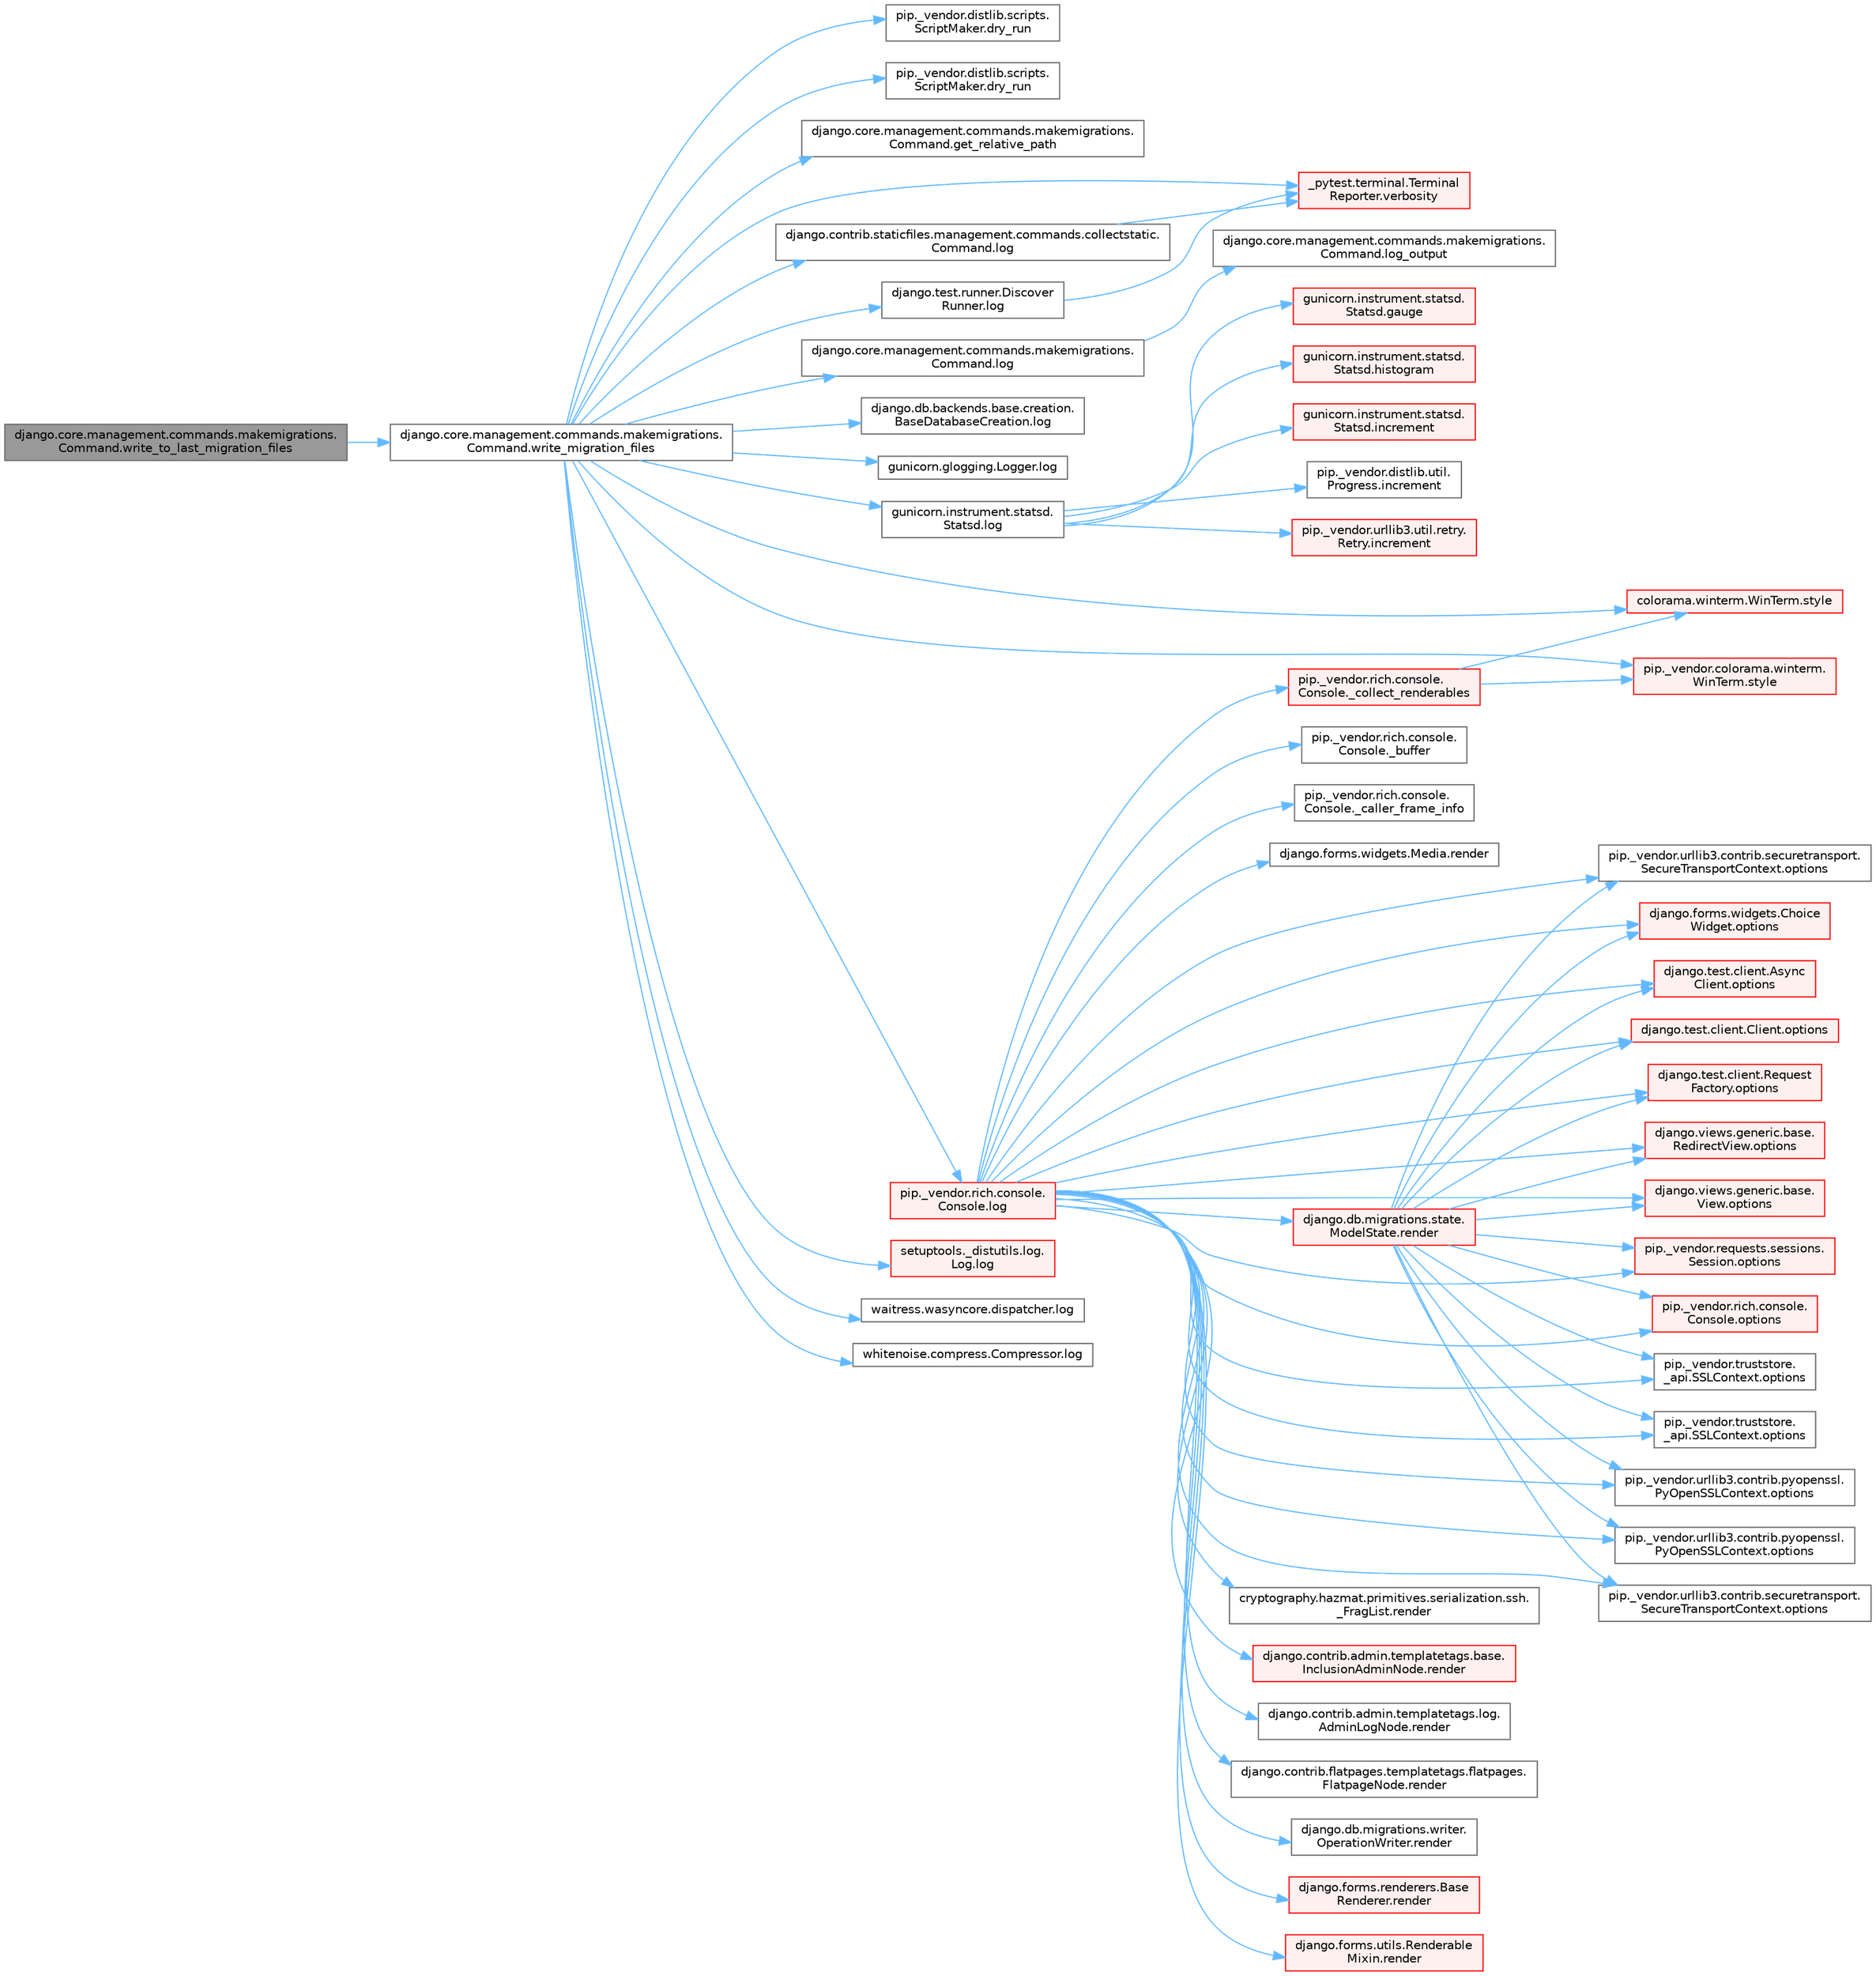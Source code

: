 digraph "django.core.management.commands.makemigrations.Command.write_to_last_migration_files"
{
 // LATEX_PDF_SIZE
  bgcolor="transparent";
  edge [fontname=Helvetica,fontsize=10,labelfontname=Helvetica,labelfontsize=10];
  node [fontname=Helvetica,fontsize=10,shape=box,height=0.2,width=0.4];
  rankdir="LR";
  Node1 [id="Node000001",label="django.core.management.commands.makemigrations.\lCommand.write_to_last_migration_files",height=0.2,width=0.4,color="gray40", fillcolor="grey60", style="filled", fontcolor="black",tooltip=" "];
  Node1 -> Node2 [id="edge1_Node000001_Node000002",color="steelblue1",style="solid",tooltip=" "];
  Node2 [id="Node000002",label="django.core.management.commands.makemigrations.\lCommand.write_migration_files",height=0.2,width=0.4,color="grey40", fillcolor="white", style="filled",URL="$classdjango_1_1core_1_1management_1_1commands_1_1makemigrations_1_1_command.html#aeac8f47f9b4868d53a5d3b314fc9473b",tooltip=" "];
  Node2 -> Node3 [id="edge2_Node000002_Node000003",color="steelblue1",style="solid",tooltip=" "];
  Node3 [id="Node000003",label="pip._vendor.distlib.scripts.\lScriptMaker.dry_run",height=0.2,width=0.4,color="grey40", fillcolor="white", style="filled",URL="$classpip_1_1__vendor_1_1distlib_1_1scripts_1_1_script_maker.html#acd0b75b087e518fe8bca3b64ea083c92",tooltip=" "];
  Node2 -> Node4 [id="edge3_Node000002_Node000004",color="steelblue1",style="solid",tooltip=" "];
  Node4 [id="Node000004",label="pip._vendor.distlib.scripts.\lScriptMaker.dry_run",height=0.2,width=0.4,color="grey40", fillcolor="white", style="filled",URL="$classpip_1_1__vendor_1_1distlib_1_1scripts_1_1_script_maker.html#aa6b275f3771cc190673279c4bf52d220",tooltip=" "];
  Node2 -> Node5 [id="edge4_Node000002_Node000005",color="steelblue1",style="solid",tooltip=" "];
  Node5 [id="Node000005",label="django.core.management.commands.makemigrations.\lCommand.get_relative_path",height=0.2,width=0.4,color="grey40", fillcolor="white", style="filled",URL="$classdjango_1_1core_1_1management_1_1commands_1_1makemigrations_1_1_command.html#a65009d38cc33f46dbeb07617cc4737e6",tooltip=" "];
  Node2 -> Node6 [id="edge5_Node000002_Node000006",color="steelblue1",style="solid",tooltip=" "];
  Node6 [id="Node000006",label="django.contrib.staticfiles.management.commands.collectstatic.\lCommand.log",height=0.2,width=0.4,color="grey40", fillcolor="white", style="filled",URL="$classdjango_1_1contrib_1_1staticfiles_1_1management_1_1commands_1_1collectstatic_1_1_command.html#a0e93191b90ee0993e3286343d0b2de0e",tooltip=" "];
  Node6 -> Node7 [id="edge6_Node000006_Node000007",color="steelblue1",style="solid",tooltip=" "];
  Node7 [id="Node000007",label="_pytest.terminal.Terminal\lReporter.verbosity",height=0.2,width=0.4,color="red", fillcolor="#FFF0F0", style="filled",URL="$class__pytest_1_1terminal_1_1_terminal_reporter.html#a620047ffec9ba4f5cca84af25b3adbcf",tooltip=" "];
  Node2 -> Node10 [id="edge7_Node000002_Node000010",color="steelblue1",style="solid",tooltip=" "];
  Node10 [id="Node000010",label="django.core.management.commands.makemigrations.\lCommand.log",height=0.2,width=0.4,color="grey40", fillcolor="white", style="filled",URL="$classdjango_1_1core_1_1management_1_1commands_1_1makemigrations_1_1_command.html#a0409d121552878a7416460dba8274880",tooltip=" "];
  Node10 -> Node11 [id="edge8_Node000010_Node000011",color="steelblue1",style="solid",tooltip=" "];
  Node11 [id="Node000011",label="django.core.management.commands.makemigrations.\lCommand.log_output",height=0.2,width=0.4,color="grey40", fillcolor="white", style="filled",URL="$classdjango_1_1core_1_1management_1_1commands_1_1makemigrations_1_1_command.html#ad6cb5d402888250fc170034fdee93f6d",tooltip=" "];
  Node2 -> Node12 [id="edge9_Node000002_Node000012",color="steelblue1",style="solid",tooltip=" "];
  Node12 [id="Node000012",label="django.db.backends.base.creation.\lBaseDatabaseCreation.log",height=0.2,width=0.4,color="grey40", fillcolor="white", style="filled",URL="$classdjango_1_1db_1_1backends_1_1base_1_1creation_1_1_base_database_creation.html#ac297ec931db5ec68c271ec0d91be7183",tooltip=" "];
  Node2 -> Node13 [id="edge10_Node000002_Node000013",color="steelblue1",style="solid",tooltip=" "];
  Node13 [id="Node000013",label="django.test.runner.Discover\lRunner.log",height=0.2,width=0.4,color="grey40", fillcolor="white", style="filled",URL="$classdjango_1_1test_1_1runner_1_1_discover_runner.html#af5ad8e2895b3f0c5e0a6d7113199d641",tooltip=" "];
  Node13 -> Node7 [id="edge11_Node000013_Node000007",color="steelblue1",style="solid",tooltip=" "];
  Node2 -> Node14 [id="edge12_Node000002_Node000014",color="steelblue1",style="solid",tooltip=" "];
  Node14 [id="Node000014",label="gunicorn.glogging.Logger.log",height=0.2,width=0.4,color="grey40", fillcolor="white", style="filled",URL="$classgunicorn_1_1glogging_1_1_logger.html#ad6941dede526094643dd02c53c3449b0",tooltip=" "];
  Node2 -> Node15 [id="edge13_Node000002_Node000015",color="steelblue1",style="solid",tooltip=" "];
  Node15 [id="Node000015",label="gunicorn.instrument.statsd.\lStatsd.log",height=0.2,width=0.4,color="grey40", fillcolor="white", style="filled",URL="$classgunicorn_1_1instrument_1_1statsd_1_1_statsd.html#ab99145cf0b7c66dbcebcbdcbd44b4953",tooltip=" "];
  Node15 -> Node16 [id="edge14_Node000015_Node000016",color="steelblue1",style="solid",tooltip=" "];
  Node16 [id="Node000016",label="gunicorn.instrument.statsd.\lStatsd.gauge",height=0.2,width=0.4,color="red", fillcolor="#FFF0F0", style="filled",URL="$classgunicorn_1_1instrument_1_1statsd_1_1_statsd.html#a6cebc76ae769412dfb0f0a3ec727c50d",tooltip=" "];
  Node15 -> Node18 [id="edge15_Node000015_Node000018",color="steelblue1",style="solid",tooltip=" "];
  Node18 [id="Node000018",label="gunicorn.instrument.statsd.\lStatsd.histogram",height=0.2,width=0.4,color="red", fillcolor="#FFF0F0", style="filled",URL="$classgunicorn_1_1instrument_1_1statsd_1_1_statsd.html#adee3cb12a43f643cca3c9084d77285b4",tooltip=" "];
  Node15 -> Node19 [id="edge16_Node000015_Node000019",color="steelblue1",style="solid",tooltip=" "];
  Node19 [id="Node000019",label="gunicorn.instrument.statsd.\lStatsd.increment",height=0.2,width=0.4,color="red", fillcolor="#FFF0F0", style="filled",URL="$classgunicorn_1_1instrument_1_1statsd_1_1_statsd.html#a5527687726a051a5182ee13a842b08fd",tooltip=" "];
  Node15 -> Node20 [id="edge17_Node000015_Node000020",color="steelblue1",style="solid",tooltip=" "];
  Node20 [id="Node000020",label="pip._vendor.distlib.util.\lProgress.increment",height=0.2,width=0.4,color="grey40", fillcolor="white", style="filled",URL="$classpip_1_1__vendor_1_1distlib_1_1util_1_1_progress.html#a197ffd4ac8a74898742a6cde5b4c5466",tooltip=" "];
  Node15 -> Node21 [id="edge18_Node000015_Node000021",color="steelblue1",style="solid",tooltip=" "];
  Node21 [id="Node000021",label="pip._vendor.urllib3.util.retry.\lRetry.increment",height=0.2,width=0.4,color="red", fillcolor="#FFF0F0", style="filled",URL="$classpip_1_1__vendor_1_1urllib3_1_1util_1_1retry_1_1_retry.html#a88dd993ccb2ef4b2bfa9ad0571374b12",tooltip=" "];
  Node2 -> Node1124 [id="edge19_Node000002_Node001124",color="steelblue1",style="solid",tooltip=" "];
  Node1124 [id="Node001124",label="pip._vendor.rich.console.\lConsole.log",height=0.2,width=0.4,color="red", fillcolor="#FFF0F0", style="filled",URL="$classpip_1_1__vendor_1_1rich_1_1console_1_1_console.html#af9c77e39f9413fc2b134c60cfa23b0f1",tooltip=" "];
  Node1124 -> Node334 [id="edge20_Node001124_Node000334",color="steelblue1",style="solid",tooltip=" "];
  Node334 [id="Node000334",label="pip._vendor.rich.console.\lConsole._buffer",height=0.2,width=0.4,color="grey40", fillcolor="white", style="filled",URL="$classpip_1_1__vendor_1_1rich_1_1console_1_1_console.html#a51eaf031922c907e4085937b82f5564e",tooltip=" "];
  Node1124 -> Node1125 [id="edge21_Node001124_Node001125",color="steelblue1",style="solid",tooltip=" "];
  Node1125 [id="Node001125",label="pip._vendor.rich.console.\lConsole._caller_frame_info",height=0.2,width=0.4,color="grey40", fillcolor="white", style="filled",URL="$classpip_1_1__vendor_1_1rich_1_1console_1_1_console.html#ac43cb4290591af4f04cd264aa1fc1b0f",tooltip=" "];
  Node1124 -> Node335 [id="edge22_Node001124_Node000335",color="steelblue1",style="solid",tooltip=" "];
  Node335 [id="Node000335",label="pip._vendor.rich.console.\lConsole._collect_renderables",height=0.2,width=0.4,color="red", fillcolor="#FFF0F0", style="filled",URL="$classpip_1_1__vendor_1_1rich_1_1console_1_1_console.html#ab053dc750094e77e036523f6d2c14899",tooltip=" "];
  Node335 -> Node339 [id="edge23_Node000335_Node000339",color="steelblue1",style="solid",tooltip=" "];
  Node339 [id="Node000339",label="colorama.winterm.WinTerm.style",height=0.2,width=0.4,color="red", fillcolor="#FFF0F0", style="filled",URL="$classcolorama_1_1winterm_1_1_win_term.html#a506343ed97737721f4046d5e741a8b2c",tooltip=" "];
  Node335 -> Node344 [id="edge24_Node000335_Node000344",color="steelblue1",style="solid",tooltip=" "];
  Node344 [id="Node000344",label="pip._vendor.colorama.winterm.\lWinTerm.style",height=0.2,width=0.4,color="red", fillcolor="#FFF0F0", style="filled",URL="$classpip_1_1__vendor_1_1colorama_1_1winterm_1_1_win_term.html#a942dc25f8c2ec982d2ff799ec02ec593",tooltip=" "];
  Node1124 -> Node345 [id="edge25_Node001124_Node000345",color="steelblue1",style="solid",tooltip=" "];
  Node345 [id="Node000345",label="django.forms.widgets.Choice\lWidget.options",height=0.2,width=0.4,color="red", fillcolor="#FFF0F0", style="filled",URL="$classdjango_1_1forms_1_1widgets_1_1_choice_widget.html#a8575b90386fc2027f38ea00133cef250",tooltip=" "];
  Node1124 -> Node1126 [id="edge26_Node001124_Node001126",color="steelblue1",style="solid",tooltip=" "];
  Node1126 [id="Node001126",label="django.test.client.Async\lClient.options",height=0.2,width=0.4,color="red", fillcolor="#FFF0F0", style="filled",URL="$classdjango_1_1test_1_1client_1_1_async_client.html#a84509c6347cbc018e6335b924ec841a2",tooltip=" "];
  Node1124 -> Node1302 [id="edge27_Node001124_Node001302",color="steelblue1",style="solid",tooltip=" "];
  Node1302 [id="Node001302",label="django.test.client.Client.options",height=0.2,width=0.4,color="red", fillcolor="#FFF0F0", style="filled",URL="$classdjango_1_1test_1_1client_1_1_client.html#a839ea6375ca2184b3b60550938b6824c",tooltip=" "];
  Node1124 -> Node1305 [id="edge28_Node001124_Node001305",color="steelblue1",style="solid",tooltip=" "];
  Node1305 [id="Node001305",label="django.test.client.Request\lFactory.options",height=0.2,width=0.4,color="red", fillcolor="#FFF0F0", style="filled",URL="$classdjango_1_1test_1_1client_1_1_request_factory.html#a438a7e1be2437d680cd78d11dee77c54",tooltip=" "];
  Node1124 -> Node1352 [id="edge29_Node001124_Node001352",color="steelblue1",style="solid",tooltip=" "];
  Node1352 [id="Node001352",label="django.views.generic.base.\lRedirectView.options",height=0.2,width=0.4,color="red", fillcolor="#FFF0F0", style="filled",URL="$classdjango_1_1views_1_1generic_1_1base_1_1_redirect_view.html#a444de156c79647344c987295c47a76e1",tooltip=" "];
  Node1124 -> Node1565 [id="edge30_Node001124_Node001565",color="steelblue1",style="solid",tooltip=" "];
  Node1565 [id="Node001565",label="django.views.generic.base.\lView.options",height=0.2,width=0.4,color="red", fillcolor="#FFF0F0", style="filled",URL="$classdjango_1_1views_1_1generic_1_1base_1_1_view.html#a4d1dc440a5bae11bd7859d20ca9948e1",tooltip=" "];
  Node1124 -> Node1568 [id="edge31_Node001124_Node001568",color="steelblue1",style="solid",tooltip=" "];
  Node1568 [id="Node001568",label="pip._vendor.requests.sessions.\lSession.options",height=0.2,width=0.4,color="red", fillcolor="#FFF0F0", style="filled",URL="$classpip_1_1__vendor_1_1requests_1_1sessions_1_1_session.html#a210270880f90521b3b3014748ecd87e9",tooltip=" "];
  Node1124 -> Node1569 [id="edge32_Node001124_Node001569",color="steelblue1",style="solid",tooltip=" "];
  Node1569 [id="Node001569",label="pip._vendor.rich.console.\lConsole.options",height=0.2,width=0.4,color="red", fillcolor="#FFF0F0", style="filled",URL="$classpip_1_1__vendor_1_1rich_1_1console_1_1_console.html#a41c8efe30ea45a9a4a3f8c34c688fe00",tooltip=" "];
  Node1124 -> Node1577 [id="edge33_Node001124_Node001577",color="steelblue1",style="solid",tooltip=" "];
  Node1577 [id="Node001577",label="pip._vendor.truststore.\l_api.SSLContext.options",height=0.2,width=0.4,color="grey40", fillcolor="white", style="filled",URL="$classpip_1_1__vendor_1_1truststore_1_1__api_1_1_s_s_l_context.html#a6755b8a82c0de77273744b73a826678d",tooltip=" "];
  Node1124 -> Node1578 [id="edge34_Node001124_Node001578",color="steelblue1",style="solid",tooltip=" "];
  Node1578 [id="Node001578",label="pip._vendor.truststore.\l_api.SSLContext.options",height=0.2,width=0.4,color="grey40", fillcolor="white", style="filled",URL="$classpip_1_1__vendor_1_1truststore_1_1__api_1_1_s_s_l_context.html#a90bd5b81f087b6628b2f681ce6cffcd6",tooltip=" "];
  Node1124 -> Node1579 [id="edge35_Node001124_Node001579",color="steelblue1",style="solid",tooltip=" "];
  Node1579 [id="Node001579",label="pip._vendor.urllib3.contrib.pyopenssl.\lPyOpenSSLContext.options",height=0.2,width=0.4,color="grey40", fillcolor="white", style="filled",URL="$classpip_1_1__vendor_1_1urllib3_1_1contrib_1_1pyopenssl_1_1_py_open_s_s_l_context.html#a3f539cc9d4b91d2fb90d7f8aef3810c1",tooltip=" "];
  Node1124 -> Node1580 [id="edge36_Node001124_Node001580",color="steelblue1",style="solid",tooltip=" "];
  Node1580 [id="Node001580",label="pip._vendor.urllib3.contrib.pyopenssl.\lPyOpenSSLContext.options",height=0.2,width=0.4,color="grey40", fillcolor="white", style="filled",URL="$classpip_1_1__vendor_1_1urllib3_1_1contrib_1_1pyopenssl_1_1_py_open_s_s_l_context.html#a8475fc4f3e83d92654b066a9422908dc",tooltip=" "];
  Node1124 -> Node1581 [id="edge37_Node001124_Node001581",color="steelblue1",style="solid",tooltip=" "];
  Node1581 [id="Node001581",label="pip._vendor.urllib3.contrib.securetransport.\lSecureTransportContext.options",height=0.2,width=0.4,color="grey40", fillcolor="white", style="filled",URL="$classpip_1_1__vendor_1_1urllib3_1_1contrib_1_1securetransport_1_1_secure_transport_context.html#ae19920941647ed0b43e0ed7d96e12457",tooltip=" "];
  Node1124 -> Node1582 [id="edge38_Node001124_Node001582",color="steelblue1",style="solid",tooltip=" "];
  Node1582 [id="Node001582",label="pip._vendor.urllib3.contrib.securetransport.\lSecureTransportContext.options",height=0.2,width=0.4,color="grey40", fillcolor="white", style="filled",URL="$classpip_1_1__vendor_1_1urllib3_1_1contrib_1_1securetransport_1_1_secure_transport_context.html#acf6c1ec11ca09e30c9c70d7dc26afacd",tooltip=" "];
  Node1124 -> Node3823 [id="edge39_Node001124_Node003823",color="steelblue1",style="solid",tooltip=" "];
  Node3823 [id="Node003823",label="cryptography.hazmat.primitives.serialization.ssh.\l_FragList.render",height=0.2,width=0.4,color="grey40", fillcolor="white", style="filled",URL="$classcryptography_1_1hazmat_1_1primitives_1_1serialization_1_1ssh_1_1___frag_list.html#adb86a47aab3646d46cfde49b7a4408a0",tooltip=" "];
  Node1124 -> Node3824 [id="edge40_Node001124_Node003824",color="steelblue1",style="solid",tooltip=" "];
  Node3824 [id="Node003824",label="django.contrib.admin.templatetags.base.\lInclusionAdminNode.render",height=0.2,width=0.4,color="red", fillcolor="#FFF0F0", style="filled",URL="$classdjango_1_1contrib_1_1admin_1_1templatetags_1_1base_1_1_inclusion_admin_node.html#a5c909e3c155bf5e7736cc82df0006cda",tooltip=" "];
  Node1124 -> Node3825 [id="edge41_Node001124_Node003825",color="steelblue1",style="solid",tooltip=" "];
  Node3825 [id="Node003825",label="django.contrib.admin.templatetags.log.\lAdminLogNode.render",height=0.2,width=0.4,color="grey40", fillcolor="white", style="filled",URL="$classdjango_1_1contrib_1_1admin_1_1templatetags_1_1log_1_1_admin_log_node.html#a86b516f1be40628f1bd94a1dc420cb24",tooltip=" "];
  Node1124 -> Node3826 [id="edge42_Node001124_Node003826",color="steelblue1",style="solid",tooltip=" "];
  Node3826 [id="Node003826",label="django.contrib.flatpages.templatetags.flatpages.\lFlatpageNode.render",height=0.2,width=0.4,color="grey40", fillcolor="white", style="filled",URL="$classdjango_1_1contrib_1_1flatpages_1_1templatetags_1_1flatpages_1_1_flatpage_node.html#afc3c992ffd3bae82ad18431268d4eee9",tooltip=" "];
  Node1124 -> Node3827 [id="edge43_Node001124_Node003827",color="steelblue1",style="solid",tooltip=" "];
  Node3827 [id="Node003827",label="django.db.migrations.state.\lModelState.render",height=0.2,width=0.4,color="red", fillcolor="#FFF0F0", style="filled",URL="$classdjango_1_1db_1_1migrations_1_1state_1_1_model_state.html#abcfccbe8ebf6564386ec6908b6bc3178",tooltip=" "];
  Node3827 -> Node345 [id="edge44_Node003827_Node000345",color="steelblue1",style="solid",tooltip=" "];
  Node3827 -> Node1126 [id="edge45_Node003827_Node001126",color="steelblue1",style="solid",tooltip=" "];
  Node3827 -> Node1302 [id="edge46_Node003827_Node001302",color="steelblue1",style="solid",tooltip=" "];
  Node3827 -> Node1305 [id="edge47_Node003827_Node001305",color="steelblue1",style="solid",tooltip=" "];
  Node3827 -> Node1352 [id="edge48_Node003827_Node001352",color="steelblue1",style="solid",tooltip=" "];
  Node3827 -> Node1565 [id="edge49_Node003827_Node001565",color="steelblue1",style="solid",tooltip=" "];
  Node3827 -> Node1568 [id="edge50_Node003827_Node001568",color="steelblue1",style="solid",tooltip=" "];
  Node3827 -> Node1569 [id="edge51_Node003827_Node001569",color="steelblue1",style="solid",tooltip=" "];
  Node3827 -> Node1577 [id="edge52_Node003827_Node001577",color="steelblue1",style="solid",tooltip=" "];
  Node3827 -> Node1578 [id="edge53_Node003827_Node001578",color="steelblue1",style="solid",tooltip=" "];
  Node3827 -> Node1579 [id="edge54_Node003827_Node001579",color="steelblue1",style="solid",tooltip=" "];
  Node3827 -> Node1580 [id="edge55_Node003827_Node001580",color="steelblue1",style="solid",tooltip=" "];
  Node3827 -> Node1581 [id="edge56_Node003827_Node001581",color="steelblue1",style="solid",tooltip=" "];
  Node3827 -> Node1582 [id="edge57_Node003827_Node001582",color="steelblue1",style="solid",tooltip=" "];
  Node1124 -> Node3829 [id="edge58_Node001124_Node003829",color="steelblue1",style="solid",tooltip=" "];
  Node3829 [id="Node003829",label="django.db.migrations.writer.\lOperationWriter.render",height=0.2,width=0.4,color="grey40", fillcolor="white", style="filled",URL="$classdjango_1_1db_1_1migrations_1_1writer_1_1_operation_writer.html#a6c0937fe3e8b072ea0d6c73954edaeef",tooltip=" "];
  Node1124 -> Node3830 [id="edge59_Node001124_Node003830",color="steelblue1",style="solid",tooltip=" "];
  Node3830 [id="Node003830",label="django.forms.renderers.Base\lRenderer.render",height=0.2,width=0.4,color="red", fillcolor="#FFF0F0", style="filled",URL="$classdjango_1_1forms_1_1renderers_1_1_base_renderer.html#afc2864a13f4b09dd1ed354c16e047652",tooltip=" "];
  Node1124 -> Node3862 [id="edge60_Node001124_Node003862",color="steelblue1",style="solid",tooltip=" "];
  Node3862 [id="Node003862",label="django.forms.utils.Renderable\lMixin.render",height=0.2,width=0.4,color="red", fillcolor="#FFF0F0", style="filled",URL="$classdjango_1_1forms_1_1utils_1_1_renderable_mixin.html#acdc73a3b1da7190ea3c6e0e2cb22e297",tooltip=" "];
  Node1124 -> Node3863 [id="edge61_Node001124_Node003863",color="steelblue1",style="solid",tooltip=" "];
  Node3863 [id="Node003863",label="django.forms.widgets.Media.render",height=0.2,width=0.4,color="grey40", fillcolor="white", style="filled",URL="$classdjango_1_1forms_1_1widgets_1_1_media.html#a8619dcf905d1f6eba055d8c305557a34",tooltip=" "];
  Node2 -> Node1283 [id="edge62_Node000002_Node001283",color="steelblue1",style="solid",tooltip=" "];
  Node1283 [id="Node001283",label="setuptools._distutils.log.\lLog.log",height=0.2,width=0.4,color="red", fillcolor="#FFF0F0", style="filled",URL="$classsetuptools_1_1__distutils_1_1log_1_1_log.html#af651bf90098b3f6c9f3913b91f0eda70",tooltip=" "];
  Node2 -> Node1286 [id="edge63_Node000002_Node001286",color="steelblue1",style="solid",tooltip=" "];
  Node1286 [id="Node001286",label="waitress.wasyncore.dispatcher.log",height=0.2,width=0.4,color="grey40", fillcolor="white", style="filled",URL="$classwaitress_1_1wasyncore_1_1dispatcher.html#ab4786338f40a0cf9e9df45b57d4c0a63",tooltip=" "];
  Node2 -> Node1287 [id="edge64_Node000002_Node001287",color="steelblue1",style="solid",tooltip=" "];
  Node1287 [id="Node001287",label="whitenoise.compress.Compressor.log",height=0.2,width=0.4,color="grey40", fillcolor="white", style="filled",URL="$classwhitenoise_1_1compress_1_1_compressor.html#aa70a9f98a4387e4d394529c17cdbee27",tooltip=" "];
  Node2 -> Node339 [id="edge65_Node000002_Node000339",color="steelblue1",style="solid",tooltip=" "];
  Node2 -> Node344 [id="edge66_Node000002_Node000344",color="steelblue1",style="solid",tooltip=" "];
  Node2 -> Node7 [id="edge67_Node000002_Node000007",color="steelblue1",style="solid",tooltip=" "];
}
